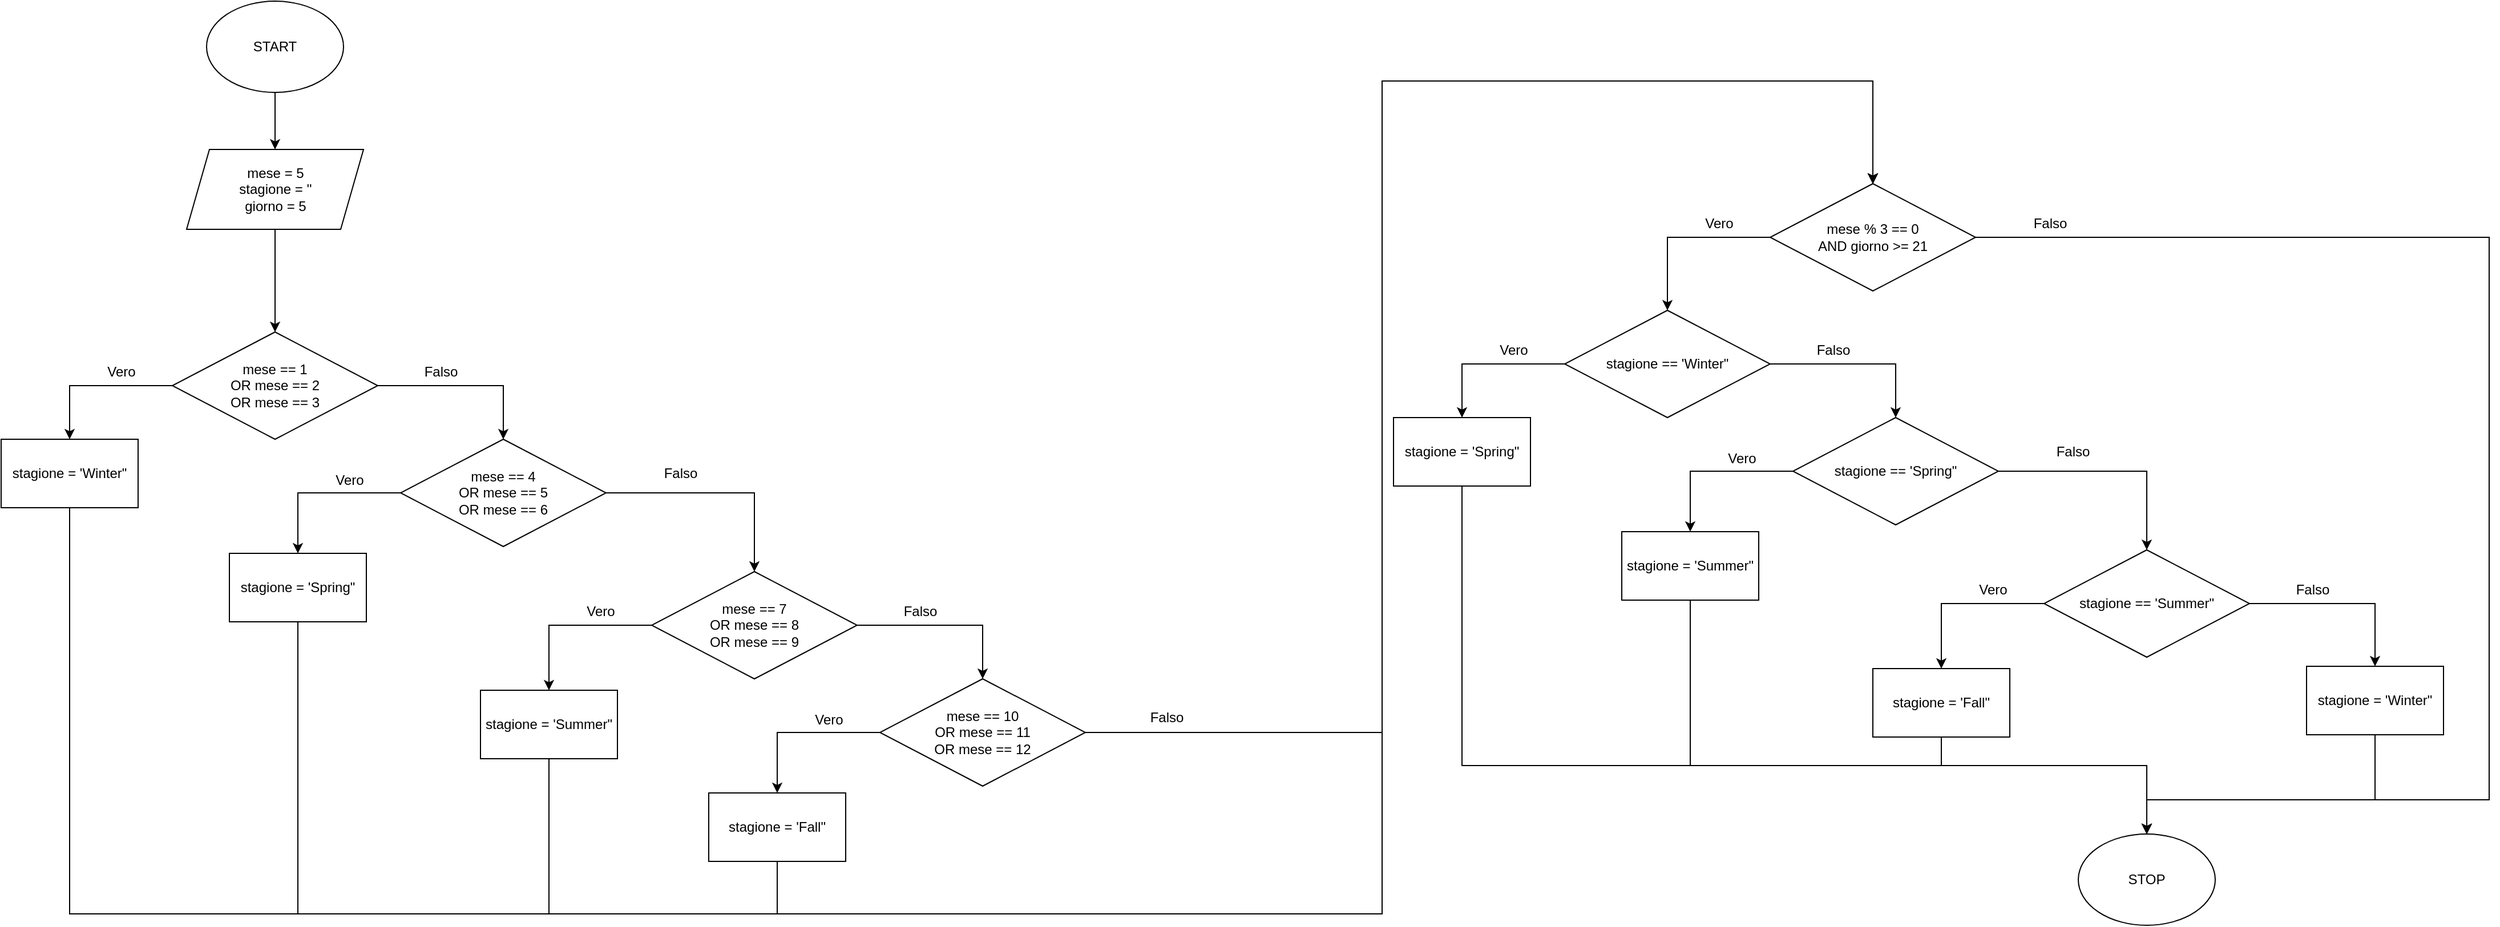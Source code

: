 <mxfile version="20.4.0" type="onedrive"><diagram id="kE8F632jPoC6whIAs-Q2" name="Pagina-1"><mxGraphModel grid="1" page="1" gridSize="10" guides="1" tooltips="1" connect="1" arrows="1" fold="1" pageScale="1" pageWidth="1169" pageHeight="827" math="0" shadow="0"><root><mxCell id="0"/><mxCell id="1" parent="0"/><mxCell id="W3_NB6wOjdj-NEl-fi8V-3" style="edgeStyle=orthogonalEdgeStyle;rounded=0;orthogonalLoop=1;jettySize=auto;html=1;entryX=0.5;entryY=0;entryDx=0;entryDy=0;" edge="1" parent="1" source="W3_NB6wOjdj-NEl-fi8V-1" target="W3_NB6wOjdj-NEl-fi8V-2"><mxGeometry relative="1" as="geometry"/></mxCell><mxCell id="W3_NB6wOjdj-NEl-fi8V-1" value="START" style="ellipse;whiteSpace=wrap;html=1;" vertex="1" parent="1"><mxGeometry x="300" y="60" width="120" height="80" as="geometry"/></mxCell><mxCell id="W3_NB6wOjdj-NEl-fi8V-5" style="edgeStyle=orthogonalEdgeStyle;rounded=0;orthogonalLoop=1;jettySize=auto;html=1;entryX=0.5;entryY=0;entryDx=0;entryDy=0;" edge="1" parent="1" source="W3_NB6wOjdj-NEl-fi8V-2" target="W3_NB6wOjdj-NEl-fi8V-4"><mxGeometry relative="1" as="geometry"/></mxCell><mxCell id="W3_NB6wOjdj-NEl-fi8V-2" value="mese = 5&lt;br&gt;stagione = ''&lt;br&gt;giorno = 5" style="shape=parallelogram;perimeter=parallelogramPerimeter;whiteSpace=wrap;html=1;fixedSize=1;" vertex="1" parent="1"><mxGeometry x="282.5" y="190" width="155" height="70" as="geometry"/></mxCell><mxCell id="W3_NB6wOjdj-NEl-fi8V-8" style="edgeStyle=orthogonalEdgeStyle;rounded=0;orthogonalLoop=1;jettySize=auto;html=1;entryX=0.5;entryY=0;entryDx=0;entryDy=0;" edge="1" parent="1" source="W3_NB6wOjdj-NEl-fi8V-4" target="W3_NB6wOjdj-NEl-fi8V-6"><mxGeometry relative="1" as="geometry"/></mxCell><mxCell id="W3_NB6wOjdj-NEl-fi8V-9" style="edgeStyle=orthogonalEdgeStyle;rounded=0;orthogonalLoop=1;jettySize=auto;html=1;entryX=0.5;entryY=0;entryDx=0;entryDy=0;" edge="1" parent="1" source="W3_NB6wOjdj-NEl-fi8V-4" target="W3_NB6wOjdj-NEl-fi8V-12"><mxGeometry relative="1" as="geometry"><mxPoint x="540" y="444" as="targetPoint"/></mxGeometry></mxCell><mxCell id="W3_NB6wOjdj-NEl-fi8V-4" value="mese == 1&lt;br&gt;OR mese == 2&lt;br&gt;OR mese == 3" style="rhombus;whiteSpace=wrap;html=1;" vertex="1" parent="1"><mxGeometry x="270" y="350" width="180" height="94" as="geometry"/></mxCell><mxCell id="W3_NB6wOjdj-NEl-fi8V-34" style="edgeStyle=orthogonalEdgeStyle;rounded=0;orthogonalLoop=1;jettySize=auto;html=1;entryX=0.5;entryY=0;entryDx=0;entryDy=0;" edge="1" parent="1" source="W3_NB6wOjdj-NEl-fi8V-6" target="W3_NB6wOjdj-NEl-fi8V-30"><mxGeometry relative="1" as="geometry"><Array as="points"><mxPoint x="180" y="860"/><mxPoint x="1330" y="860"/><mxPoint x="1330" y="130"/><mxPoint x="1760" y="130"/></Array></mxGeometry></mxCell><mxCell id="W3_NB6wOjdj-NEl-fi8V-6" value="stagione = 'Winter&quot;" style="rounded=0;whiteSpace=wrap;html=1;" vertex="1" parent="1"><mxGeometry x="120" y="444" width="120" height="60" as="geometry"/></mxCell><mxCell id="W3_NB6wOjdj-NEl-fi8V-10" value="Falso" style="text;html=1;align=center;verticalAlign=middle;resizable=0;points=[];autosize=1;strokeColor=none;fillColor=none;" vertex="1" parent="1"><mxGeometry x="480" y="370" width="50" height="30" as="geometry"/></mxCell><mxCell id="W3_NB6wOjdj-NEl-fi8V-11" value="Vero" style="text;html=1;align=center;verticalAlign=middle;resizable=0;points=[];autosize=1;strokeColor=none;fillColor=none;" vertex="1" parent="1"><mxGeometry x="200" y="370" width="50" height="30" as="geometry"/></mxCell><mxCell id="W3_NB6wOjdj-NEl-fi8V-16" style="edgeStyle=orthogonalEdgeStyle;rounded=0;orthogonalLoop=1;jettySize=auto;html=1;entryX=0.5;entryY=0;entryDx=0;entryDy=0;" edge="1" parent="1" source="W3_NB6wOjdj-NEl-fi8V-12" target="W3_NB6wOjdj-NEl-fi8V-14"><mxGeometry relative="1" as="geometry"/></mxCell><mxCell id="W3_NB6wOjdj-NEl-fi8V-29" style="edgeStyle=orthogonalEdgeStyle;rounded=0;orthogonalLoop=1;jettySize=auto;html=1;entryX=0.5;entryY=0;entryDx=0;entryDy=0;" edge="1" parent="1" source="W3_NB6wOjdj-NEl-fi8V-12" target="W3_NB6wOjdj-NEl-fi8V-21"><mxGeometry relative="1" as="geometry"/></mxCell><mxCell id="W3_NB6wOjdj-NEl-fi8V-12" value="mese == 4&lt;br&gt;OR mese == 5&lt;br&gt;OR mese == 6" style="rhombus;whiteSpace=wrap;html=1;" vertex="1" parent="1"><mxGeometry x="470" y="444" width="180" height="94" as="geometry"/></mxCell><mxCell id="W3_NB6wOjdj-NEl-fi8V-17" style="edgeStyle=orthogonalEdgeStyle;rounded=0;orthogonalLoop=1;jettySize=auto;html=1;entryX=0.5;entryY=0;entryDx=0;entryDy=0;" edge="1" parent="1" source="W3_NB6wOjdj-NEl-fi8V-14" target="W3_NB6wOjdj-NEl-fi8V-15"><mxGeometry relative="1" as="geometry"/></mxCell><mxCell id="W3_NB6wOjdj-NEl-fi8V-14" value="mese == 7&lt;br&gt;OR mese == 8&lt;br&gt;OR mese == 9" style="rhombus;whiteSpace=wrap;html=1;" vertex="1" parent="1"><mxGeometry x="690" y="560" width="180" height="94" as="geometry"/></mxCell><mxCell id="W3_NB6wOjdj-NEl-fi8V-15" value="mese == 10&lt;br&gt;OR mese == 11&lt;br&gt;OR mese == 12" style="rhombus;whiteSpace=wrap;html=1;" vertex="1" parent="1"><mxGeometry x="890" y="654" width="180" height="94" as="geometry"/></mxCell><mxCell id="W3_NB6wOjdj-NEl-fi8V-18" value="Falso" style="text;html=1;align=center;verticalAlign=middle;resizable=0;points=[];autosize=1;strokeColor=none;fillColor=none;" vertex="1" parent="1"><mxGeometry x="690" y="459" width="50" height="30" as="geometry"/></mxCell><mxCell id="W3_NB6wOjdj-NEl-fi8V-19" value="Falso" style="text;html=1;align=center;verticalAlign=middle;resizable=0;points=[];autosize=1;strokeColor=none;fillColor=none;" vertex="1" parent="1"><mxGeometry x="900" y="580" width="50" height="30" as="geometry"/></mxCell><mxCell id="W3_NB6wOjdj-NEl-fi8V-35" style="edgeStyle=orthogonalEdgeStyle;rounded=0;orthogonalLoop=1;jettySize=auto;html=1;entryX=0.5;entryY=0;entryDx=0;entryDy=0;" edge="1" parent="1" source="W3_NB6wOjdj-NEl-fi8V-21" target="W3_NB6wOjdj-NEl-fi8V-30"><mxGeometry relative="1" as="geometry"><Array as="points"><mxPoint x="380" y="860"/><mxPoint x="1330" y="860"/><mxPoint x="1330" y="130"/><mxPoint x="1760" y="130"/></Array></mxGeometry></mxCell><mxCell id="W3_NB6wOjdj-NEl-fi8V-21" value="stagione = 'Spring&quot;" style="rounded=0;whiteSpace=wrap;html=1;" vertex="1" parent="1"><mxGeometry x="320" y="544" width="120" height="60" as="geometry"/></mxCell><mxCell id="W3_NB6wOjdj-NEl-fi8V-22" value="Vero" style="text;html=1;align=center;verticalAlign=middle;resizable=0;points=[];autosize=1;strokeColor=none;fillColor=none;" vertex="1" parent="1"><mxGeometry x="400" y="465" width="50" height="30" as="geometry"/></mxCell><mxCell id="W3_NB6wOjdj-NEl-fi8V-23" style="edgeStyle=orthogonalEdgeStyle;rounded=0;orthogonalLoop=1;jettySize=auto;html=1;entryX=0.5;entryY=0;entryDx=0;entryDy=0;exitX=0;exitY=0.5;exitDx=0;exitDy=0;" edge="1" parent="1" source="W3_NB6wOjdj-NEl-fi8V-14" target="W3_NB6wOjdj-NEl-fi8V-24"><mxGeometry relative="1" as="geometry"><mxPoint x="690" y="617" as="sourcePoint"/></mxGeometry></mxCell><mxCell id="W3_NB6wOjdj-NEl-fi8V-36" style="edgeStyle=orthogonalEdgeStyle;rounded=0;orthogonalLoop=1;jettySize=auto;html=1;entryX=0.5;entryY=0;entryDx=0;entryDy=0;" edge="1" parent="1" source="W3_NB6wOjdj-NEl-fi8V-24" target="W3_NB6wOjdj-NEl-fi8V-30"><mxGeometry relative="1" as="geometry"><Array as="points"><mxPoint x="600" y="860"/><mxPoint x="1330" y="860"/><mxPoint x="1330" y="130"/><mxPoint x="1760" y="130"/></Array></mxGeometry></mxCell><mxCell id="W3_NB6wOjdj-NEl-fi8V-24" value="stagione = 'Summer&quot;" style="rounded=0;whiteSpace=wrap;html=1;" vertex="1" parent="1"><mxGeometry x="540" y="664" width="120" height="60" as="geometry"/></mxCell><mxCell id="W3_NB6wOjdj-NEl-fi8V-25" value="Vero" style="text;html=1;align=center;verticalAlign=middle;resizable=0;points=[];autosize=1;strokeColor=none;fillColor=none;" vertex="1" parent="1"><mxGeometry x="620" y="580" width="50" height="30" as="geometry"/></mxCell><mxCell id="W3_NB6wOjdj-NEl-fi8V-26" style="edgeStyle=orthogonalEdgeStyle;rounded=0;orthogonalLoop=1;jettySize=auto;html=1;entryX=0.5;entryY=0;entryDx=0;entryDy=0;exitX=0;exitY=0.5;exitDx=0;exitDy=0;" edge="1" parent="1" source="W3_NB6wOjdj-NEl-fi8V-15" target="W3_NB6wOjdj-NEl-fi8V-27"><mxGeometry relative="1" as="geometry"><mxPoint x="890" y="707" as="sourcePoint"/></mxGeometry></mxCell><mxCell id="W3_NB6wOjdj-NEl-fi8V-37" style="edgeStyle=orthogonalEdgeStyle;rounded=0;orthogonalLoop=1;jettySize=auto;html=1;entryX=0.5;entryY=0;entryDx=0;entryDy=0;" edge="1" parent="1" source="W3_NB6wOjdj-NEl-fi8V-27" target="W3_NB6wOjdj-NEl-fi8V-30"><mxGeometry relative="1" as="geometry"><Array as="points"><mxPoint x="800" y="860"/><mxPoint x="1330" y="860"/><mxPoint x="1330" y="130"/><mxPoint x="1760" y="130"/></Array></mxGeometry></mxCell><mxCell id="W3_NB6wOjdj-NEl-fi8V-27" value="stagione = 'Fall&quot;" style="rounded=0;whiteSpace=wrap;html=1;" vertex="1" parent="1"><mxGeometry x="740" y="754" width="120" height="60" as="geometry"/></mxCell><mxCell id="W3_NB6wOjdj-NEl-fi8V-28" value="Vero" style="text;html=1;align=center;verticalAlign=middle;resizable=0;points=[];autosize=1;strokeColor=none;fillColor=none;" vertex="1" parent="1"><mxGeometry x="820" y="675" width="50" height="30" as="geometry"/></mxCell><mxCell id="W3_NB6wOjdj-NEl-fi8V-30" value="mese % 3 == 0&lt;br&gt;AND giorno &amp;gt;= 21" style="rhombus;whiteSpace=wrap;html=1;" vertex="1" parent="1"><mxGeometry x="1670" y="220" width="180" height="94" as="geometry"/></mxCell><mxCell id="W3_NB6wOjdj-NEl-fi8V-31" style="edgeStyle=orthogonalEdgeStyle;rounded=0;orthogonalLoop=1;jettySize=auto;html=1;entryX=0.5;entryY=0;entryDx=0;entryDy=0;exitX=0;exitY=0.5;exitDx=0;exitDy=0;" edge="1" parent="1" source="W3_NB6wOjdj-NEl-fi8V-30" target="W3_NB6wOjdj-NEl-fi8V-45"><mxGeometry relative="1" as="geometry"><mxPoint x="1670" y="276" as="sourcePoint"/><mxPoint x="1580" y="329" as="targetPoint"/></mxGeometry></mxCell><mxCell id="W3_NB6wOjdj-NEl-fi8V-33" value="Vero" style="text;html=1;align=center;verticalAlign=middle;resizable=0;points=[];autosize=1;strokeColor=none;fillColor=none;" vertex="1" parent="1"><mxGeometry x="1600" y="240" width="50" height="30" as="geometry"/></mxCell><mxCell id="W3_NB6wOjdj-NEl-fi8V-38" style="edgeStyle=orthogonalEdgeStyle;rounded=0;orthogonalLoop=1;jettySize=auto;html=1;entryX=0.5;entryY=0;entryDx=0;entryDy=0;" edge="1" parent="1" target="W3_NB6wOjdj-NEl-fi8V-30"><mxGeometry relative="1" as="geometry"><mxPoint x="1070" y="701" as="sourcePoint"/><mxPoint x="1180" y="748" as="targetPoint"/><Array as="points"><mxPoint x="1330" y="701"/><mxPoint x="1330" y="130"/><mxPoint x="1760" y="130"/></Array></mxGeometry></mxCell><mxCell id="W3_NB6wOjdj-NEl-fi8V-39" value="Falso" style="text;html=1;align=center;verticalAlign=middle;resizable=0;points=[];autosize=1;strokeColor=none;fillColor=none;" vertex="1" parent="1"><mxGeometry x="1116" y="673" width="50" height="30" as="geometry"/></mxCell><mxCell id="W3_NB6wOjdj-NEl-fi8V-43" style="edgeStyle=orthogonalEdgeStyle;rounded=0;orthogonalLoop=1;jettySize=auto;html=1;entryX=0.5;entryY=0;entryDx=0;entryDy=0;" edge="1" parent="1" source="W3_NB6wOjdj-NEl-fi8V-45" target="W3_NB6wOjdj-NEl-fi8V-46"><mxGeometry relative="1" as="geometry"/></mxCell><mxCell id="W3_NB6wOjdj-NEl-fi8V-44" style="edgeStyle=orthogonalEdgeStyle;rounded=0;orthogonalLoop=1;jettySize=auto;html=1;entryX=0.5;entryY=0;entryDx=0;entryDy=0;" edge="1" parent="1" source="W3_NB6wOjdj-NEl-fi8V-45" target="W3_NB6wOjdj-NEl-fi8V-51"><mxGeometry relative="1" as="geometry"><mxPoint x="1760" y="425" as="targetPoint"/></mxGeometry></mxCell><mxCell id="W3_NB6wOjdj-NEl-fi8V-45" value="stagione == 'Winter&quot;" style="rhombus;whiteSpace=wrap;html=1;" vertex="1" parent="1"><mxGeometry x="1490" y="331" width="180" height="94" as="geometry"/></mxCell><mxCell id="W3_NB6wOjdj-NEl-fi8V-67" style="edgeStyle=orthogonalEdgeStyle;rounded=0;orthogonalLoop=1;jettySize=auto;html=1;exitX=0.5;exitY=1;exitDx=0;exitDy=0;" edge="1" parent="1" source="W3_NB6wOjdj-NEl-fi8V-46" target="W3_NB6wOjdj-NEl-fi8V-65"><mxGeometry relative="1" as="geometry"><Array as="points"><mxPoint x="1400" y="730"/><mxPoint x="2000" y="730"/></Array></mxGeometry></mxCell><mxCell id="W3_NB6wOjdj-NEl-fi8V-46" value="stagione = 'Spring&quot;" style="rounded=0;whiteSpace=wrap;html=1;" vertex="1" parent="1"><mxGeometry x="1340" y="425" width="120" height="60" as="geometry"/></mxCell><mxCell id="W3_NB6wOjdj-NEl-fi8V-47" value="Falso" style="text;html=1;align=center;verticalAlign=middle;resizable=0;points=[];autosize=1;strokeColor=none;fillColor=none;" vertex="1" parent="1"><mxGeometry x="1700" y="351" width="50" height="30" as="geometry"/></mxCell><mxCell id="W3_NB6wOjdj-NEl-fi8V-48" value="Vero" style="text;html=1;align=center;verticalAlign=middle;resizable=0;points=[];autosize=1;strokeColor=none;fillColor=none;" vertex="1" parent="1"><mxGeometry x="1420" y="351" width="50" height="30" as="geometry"/></mxCell><mxCell id="W3_NB6wOjdj-NEl-fi8V-49" style="edgeStyle=orthogonalEdgeStyle;rounded=0;orthogonalLoop=1;jettySize=auto;html=1;entryX=0.5;entryY=0;entryDx=0;entryDy=0;" edge="1" parent="1" source="W3_NB6wOjdj-NEl-fi8V-51" target="W3_NB6wOjdj-NEl-fi8V-53"><mxGeometry relative="1" as="geometry"/></mxCell><mxCell id="W3_NB6wOjdj-NEl-fi8V-50" style="edgeStyle=orthogonalEdgeStyle;rounded=0;orthogonalLoop=1;jettySize=auto;html=1;entryX=0.5;entryY=0;entryDx=0;entryDy=0;" edge="1" parent="1" source="W3_NB6wOjdj-NEl-fi8V-51" target="W3_NB6wOjdj-NEl-fi8V-56"><mxGeometry relative="1" as="geometry"/></mxCell><mxCell id="W3_NB6wOjdj-NEl-fi8V-51" value="stagione == 'Spring&quot;" style="rhombus;whiteSpace=wrap;html=1;" vertex="1" parent="1"><mxGeometry x="1690" y="425" width="180" height="94" as="geometry"/></mxCell><mxCell id="W3_NB6wOjdj-NEl-fi8V-52" style="edgeStyle=orthogonalEdgeStyle;rounded=0;orthogonalLoop=1;jettySize=auto;html=1;entryX=0.5;entryY=0;entryDx=0;entryDy=0;" edge="1" parent="1" source="W3_NB6wOjdj-NEl-fi8V-53" target="W3_NB6wOjdj-NEl-fi8V-64"><mxGeometry relative="1" as="geometry"><mxPoint x="2200" y="635" as="targetPoint"/></mxGeometry></mxCell><mxCell id="W3_NB6wOjdj-NEl-fi8V-53" value="stagione == 'Summer&quot;" style="rhombus;whiteSpace=wrap;html=1;" vertex="1" parent="1"><mxGeometry x="1910" y="541" width="180" height="94" as="geometry"/></mxCell><mxCell id="W3_NB6wOjdj-NEl-fi8V-54" value="Falso" style="text;html=1;align=center;verticalAlign=middle;resizable=0;points=[];autosize=1;strokeColor=none;fillColor=none;" vertex="1" parent="1"><mxGeometry x="1910" y="440" width="50" height="30" as="geometry"/></mxCell><mxCell id="W3_NB6wOjdj-NEl-fi8V-55" value="Falso" style="text;html=1;align=center;verticalAlign=middle;resizable=0;points=[];autosize=1;strokeColor=none;fillColor=none;" vertex="1" parent="1"><mxGeometry x="2120" y="561" width="50" height="30" as="geometry"/></mxCell><mxCell id="W3_NB6wOjdj-NEl-fi8V-68" style="edgeStyle=orthogonalEdgeStyle;rounded=0;orthogonalLoop=1;jettySize=auto;html=1;exitX=0.5;exitY=1;exitDx=0;exitDy=0;" edge="1" parent="1" source="W3_NB6wOjdj-NEl-fi8V-56" target="W3_NB6wOjdj-NEl-fi8V-65"><mxGeometry relative="1" as="geometry"><Array as="points"><mxPoint x="1600" y="730"/><mxPoint x="2000" y="730"/></Array></mxGeometry></mxCell><mxCell id="W3_NB6wOjdj-NEl-fi8V-56" value="stagione = 'Summer&quot;" style="rounded=0;whiteSpace=wrap;html=1;" vertex="1" parent="1"><mxGeometry x="1540" y="525" width="120" height="60" as="geometry"/></mxCell><mxCell id="W3_NB6wOjdj-NEl-fi8V-57" value="Vero" style="text;html=1;align=center;verticalAlign=middle;resizable=0;points=[];autosize=1;strokeColor=none;fillColor=none;" vertex="1" parent="1"><mxGeometry x="1620" y="446" width="50" height="30" as="geometry"/></mxCell><mxCell id="W3_NB6wOjdj-NEl-fi8V-58" style="edgeStyle=orthogonalEdgeStyle;rounded=0;orthogonalLoop=1;jettySize=auto;html=1;entryX=0.5;entryY=0;entryDx=0;entryDy=0;exitX=0;exitY=0.5;exitDx=0;exitDy=0;" edge="1" parent="1" source="W3_NB6wOjdj-NEl-fi8V-53" target="W3_NB6wOjdj-NEl-fi8V-59"><mxGeometry relative="1" as="geometry"><mxPoint x="1910" y="598" as="sourcePoint"/></mxGeometry></mxCell><mxCell id="W3_NB6wOjdj-NEl-fi8V-69" style="edgeStyle=orthogonalEdgeStyle;rounded=0;orthogonalLoop=1;jettySize=auto;html=1;exitX=0.5;exitY=1;exitDx=0;exitDy=0;entryX=0.5;entryY=0;entryDx=0;entryDy=0;" edge="1" parent="1" source="W3_NB6wOjdj-NEl-fi8V-59" target="W3_NB6wOjdj-NEl-fi8V-65"><mxGeometry relative="1" as="geometry"><mxPoint x="2000" y="750" as="targetPoint"/><Array as="points"><mxPoint x="1820" y="730"/><mxPoint x="2000" y="730"/></Array></mxGeometry></mxCell><mxCell id="W3_NB6wOjdj-NEl-fi8V-59" value="stagione = 'Fall&quot;" style="rounded=0;whiteSpace=wrap;html=1;" vertex="1" parent="1"><mxGeometry x="1760" y="645" width="120" height="60" as="geometry"/></mxCell><mxCell id="W3_NB6wOjdj-NEl-fi8V-60" value="Vero" style="text;html=1;align=center;verticalAlign=middle;resizable=0;points=[];autosize=1;strokeColor=none;fillColor=none;" vertex="1" parent="1"><mxGeometry x="1840" y="561" width="50" height="30" as="geometry"/></mxCell><mxCell id="W3_NB6wOjdj-NEl-fi8V-62" style="edgeStyle=orthogonalEdgeStyle;rounded=0;orthogonalLoop=1;jettySize=auto;html=1;entryX=0.5;entryY=0;entryDx=0;entryDy=0;exitX=1;exitY=0.5;exitDx=0;exitDy=0;" edge="1" parent="1" source="W3_NB6wOjdj-NEl-fi8V-30" target="W3_NB6wOjdj-NEl-fi8V-65"><mxGeometry relative="1" as="geometry"><mxPoint x="1970" y="314" as="targetPoint"/><mxPoint x="1860" y="267" as="sourcePoint"/><Array as="points"><mxPoint x="2300" y="267"/><mxPoint x="2300" y="760"/><mxPoint x="2000" y="760"/></Array></mxGeometry></mxCell><mxCell id="W3_NB6wOjdj-NEl-fi8V-63" value="Falso" style="text;html=1;align=center;verticalAlign=middle;resizable=0;points=[];autosize=1;strokeColor=none;fillColor=none;" vertex="1" parent="1"><mxGeometry x="1890" y="240" width="50" height="30" as="geometry"/></mxCell><mxCell id="W3_NB6wOjdj-NEl-fi8V-66" style="edgeStyle=orthogonalEdgeStyle;rounded=0;orthogonalLoop=1;jettySize=auto;html=1;entryX=0.5;entryY=0;entryDx=0;entryDy=0;" edge="1" parent="1" source="W3_NB6wOjdj-NEl-fi8V-64" target="W3_NB6wOjdj-NEl-fi8V-65"><mxGeometry relative="1" as="geometry"><Array as="points"><mxPoint x="2200" y="760"/><mxPoint x="2000" y="760"/></Array></mxGeometry></mxCell><mxCell id="W3_NB6wOjdj-NEl-fi8V-64" value="stagione = 'Winter&quot;" style="rounded=0;whiteSpace=wrap;html=1;" vertex="1" parent="1"><mxGeometry x="2140" y="643" width="120" height="60" as="geometry"/></mxCell><mxCell id="W3_NB6wOjdj-NEl-fi8V-65" value="STOP" style="ellipse;whiteSpace=wrap;html=1;" vertex="1" parent="1"><mxGeometry x="1940" y="790" width="120" height="80" as="geometry"/></mxCell></root></mxGraphModel></diagram></mxfile>